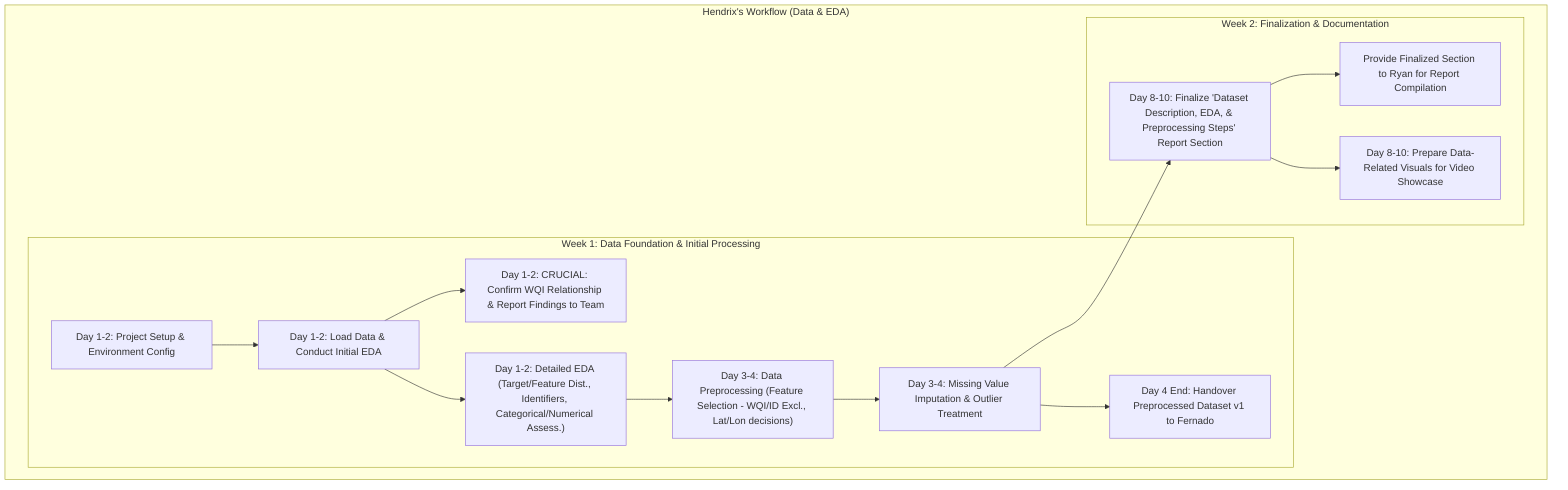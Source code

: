 graph TD
    subgraph "Hendrix's Workflow (Data & EDA)"
        subgraph "Week 1: Data Foundation & Initial Processing"
            H_W1_T1["Day 1-2: Project Setup & Environment Config"]
            H_W1_T2["Day 1-2: Load Data & Conduct Initial EDA"]
            H_W1_T3["Day 1-2: CRUCIAL: Confirm WQI Relationship & Report Findings to Team"]
            H_W1_T4["Day 1-2: Detailed EDA (Target/Feature Dist., Identifiers, Categorical/Numerical Assess.)"]
            H_W1_T5["Day 3-4: Data Preprocessing (Feature Selection - WQI/ID Excl., Lat/Lon decisions)"]
            H_W1_T6["Day 3-4: Missing Value Imputation & Outlier Treatment"]
            H_W1_T7["Day 4 End: Handover Preprocessed Dataset v1 to Fernado"]

            H_W1_T1 --> H_W1_T2;
            H_W1_T2 --> H_W1_T3;
            H_W1_T2 --> H_W1_T4;
            H_W1_T4 --> H_W1_T5;
            H_W1_T5 --> H_W1_T6;
            H_W1_T6 --> H_W1_T7;
        end

        subgraph "Week 2: Finalization & Documentation"
            H_W2_T1["Day 8-10: Finalize 'Dataset Description, EDA, & Preprocessing Steps' Report Section"]
            H_W2_T2["Day 8-10: Prepare Data-Related Visuals for Video Showcase"]
            H_W2_T3["Provide Finalized Section to Ryan for Report Compilation"]

            H_W1_T6 --> H_W2_T1;
            H_W2_T1 --> H_W2_T3;
            H_W2_T1 --> H_W2_T2;
        end
    end